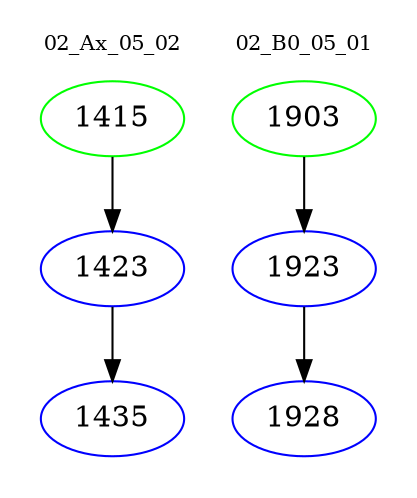 digraph{
subgraph cluster_0 {
color = white
label = "02_Ax_05_02";
fontsize=10;
T0_1415 [label="1415", color="green"]
T0_1415 -> T0_1423 [color="black"]
T0_1423 [label="1423", color="blue"]
T0_1423 -> T0_1435 [color="black"]
T0_1435 [label="1435", color="blue"]
}
subgraph cluster_1 {
color = white
label = "02_B0_05_01";
fontsize=10;
T1_1903 [label="1903", color="green"]
T1_1903 -> T1_1923 [color="black"]
T1_1923 [label="1923", color="blue"]
T1_1923 -> T1_1928 [color="black"]
T1_1928 [label="1928", color="blue"]
}
}
